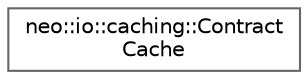 digraph "Graphical Class Hierarchy"
{
 // LATEX_PDF_SIZE
  bgcolor="transparent";
  edge [fontname=Helvetica,fontsize=10,labelfontname=Helvetica,labelfontsize=10];
  node [fontname=Helvetica,fontsize=10,shape=box,height=0.2,width=0.4];
  rankdir="LR";
  Node0 [id="Node000000",label="neo::io::caching::Contract\lCache",height=0.2,width=0.4,color="grey40", fillcolor="white", style="filled",URL="$classneo_1_1io_1_1caching_1_1_contract_cache.html",tooltip="A cache for ContractState objects."];
}
